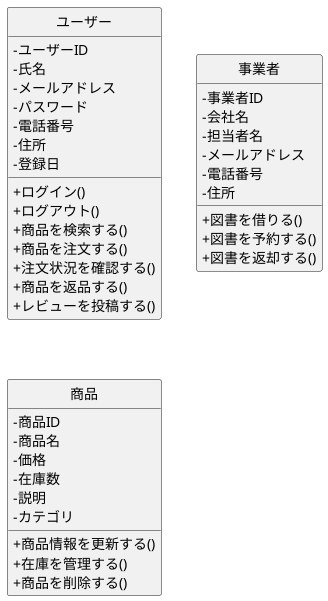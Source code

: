 @startuml BBショップ注文管理システムクラス図
skinparam classAttributeIconSize 0
hide circle

class ユーザー {
- ユーザーID
- 氏名
- メールアドレス
- パスワード
- 電話番号
- 住所
- 登録日   
+ ログイン()
+ ログアウト()
+ 商品を検索する()
+ 商品を注文する()
+ 注文状況を確認する()
+ 商品を返品する()
+ レビューを投稿する()
}

class 事業者 {
- 事業者ID
- 会社名
- 担当者名
- メールアドレス
- 電話番号
- 住所


+ 図書を借りる()
+ 図書を予約する()
+ 図書を返却する()
}

class 商品 {
- 商品ID
- 商品名
- 価格
- 在庫数
- 説明
- カテゴリ
+ 商品情報を更新する()
+ 在庫を管理する()
+ 商品を削除する()
}

@enduml